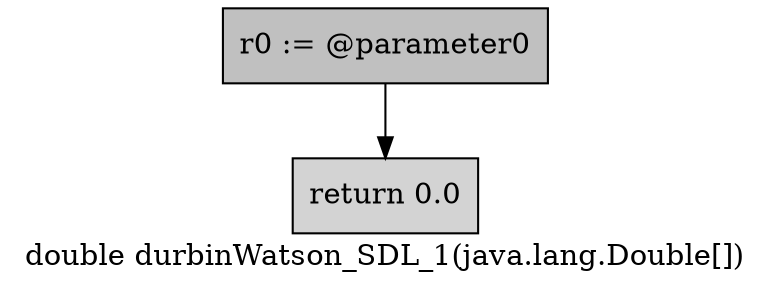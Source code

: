 digraph "double durbinWatson_SDL_1(java.lang.Double[])" {
    label="double durbinWatson_SDL_1(java.lang.Double[])";
    node [shape=box];
    "0" [style=filled,fillcolor=gray,label="r0 := @parameter0",];
    "1" [style=filled,fillcolor=lightgray,label="return 0.0",];
    "0"->"1";
}
